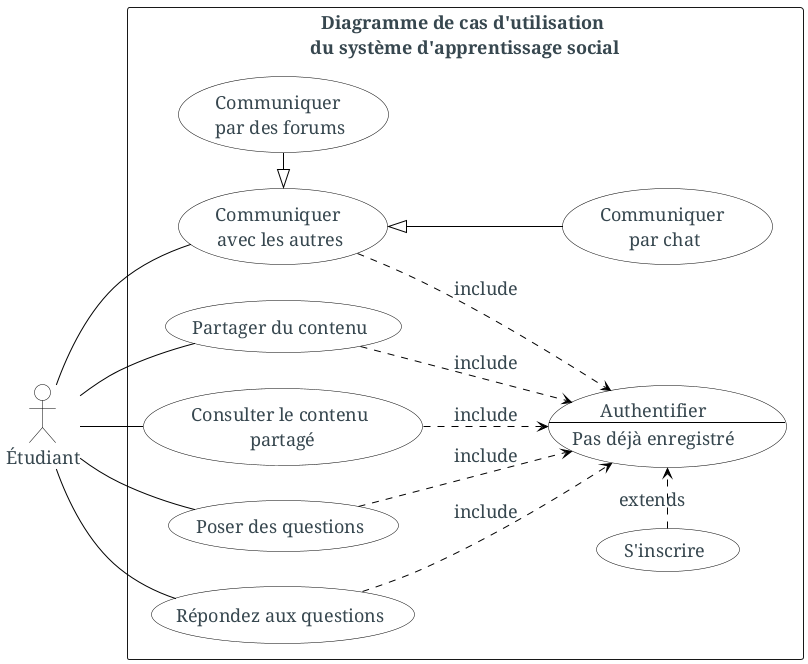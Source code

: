 @startuml
left to right direction
skinparam backgroundColor #fff
skinparam defaultFontColor #37474f
skinparam defaultFontSize 18
skinparam defaultFontName serif
skinparam defaultFontStyle normal
skinparam usecase {
	BackgroundColor #fff
	BorderColor #000
	ArrowColor #000
	ActorBorderColor black
}
skinparam actor {
	BackgroundColor #fff
	BorderColor #000
}



actor Étudiant as student
rectangle "Diagramme de cas d'utilisation \ndu système d'apprentissage social"{

usecase shareContent as "Partager du contenu"
usecase consultContent as "Consulter le contenu\n partagé"
usecase login as "Authentifier
                 --
                 Pas déjà enregistré"
usecase  register as "S'inscrire"

usecase  askQuestion as "Poser des questions"
usecase  answerQuestion as "Répondez aux questions"
usecase  communicate  as "Communiquer \navec les autres"
usecase  chat as "Communiquer \npar chat"
usecase  forums as "Communiquer \npar des forums"

register  .> login  : extends
shareContent ..> login : include
consultContent ..> login : include
askQuestion ..> login : include
answerQuestion ..> login : include
communicate ..> login : include

communicate <|-- chat
communicate <|- forums

student -- shareContent
student -- consultContent
student -- askQuestion
student -- answerQuestion
student -- communicate

}
@enduml